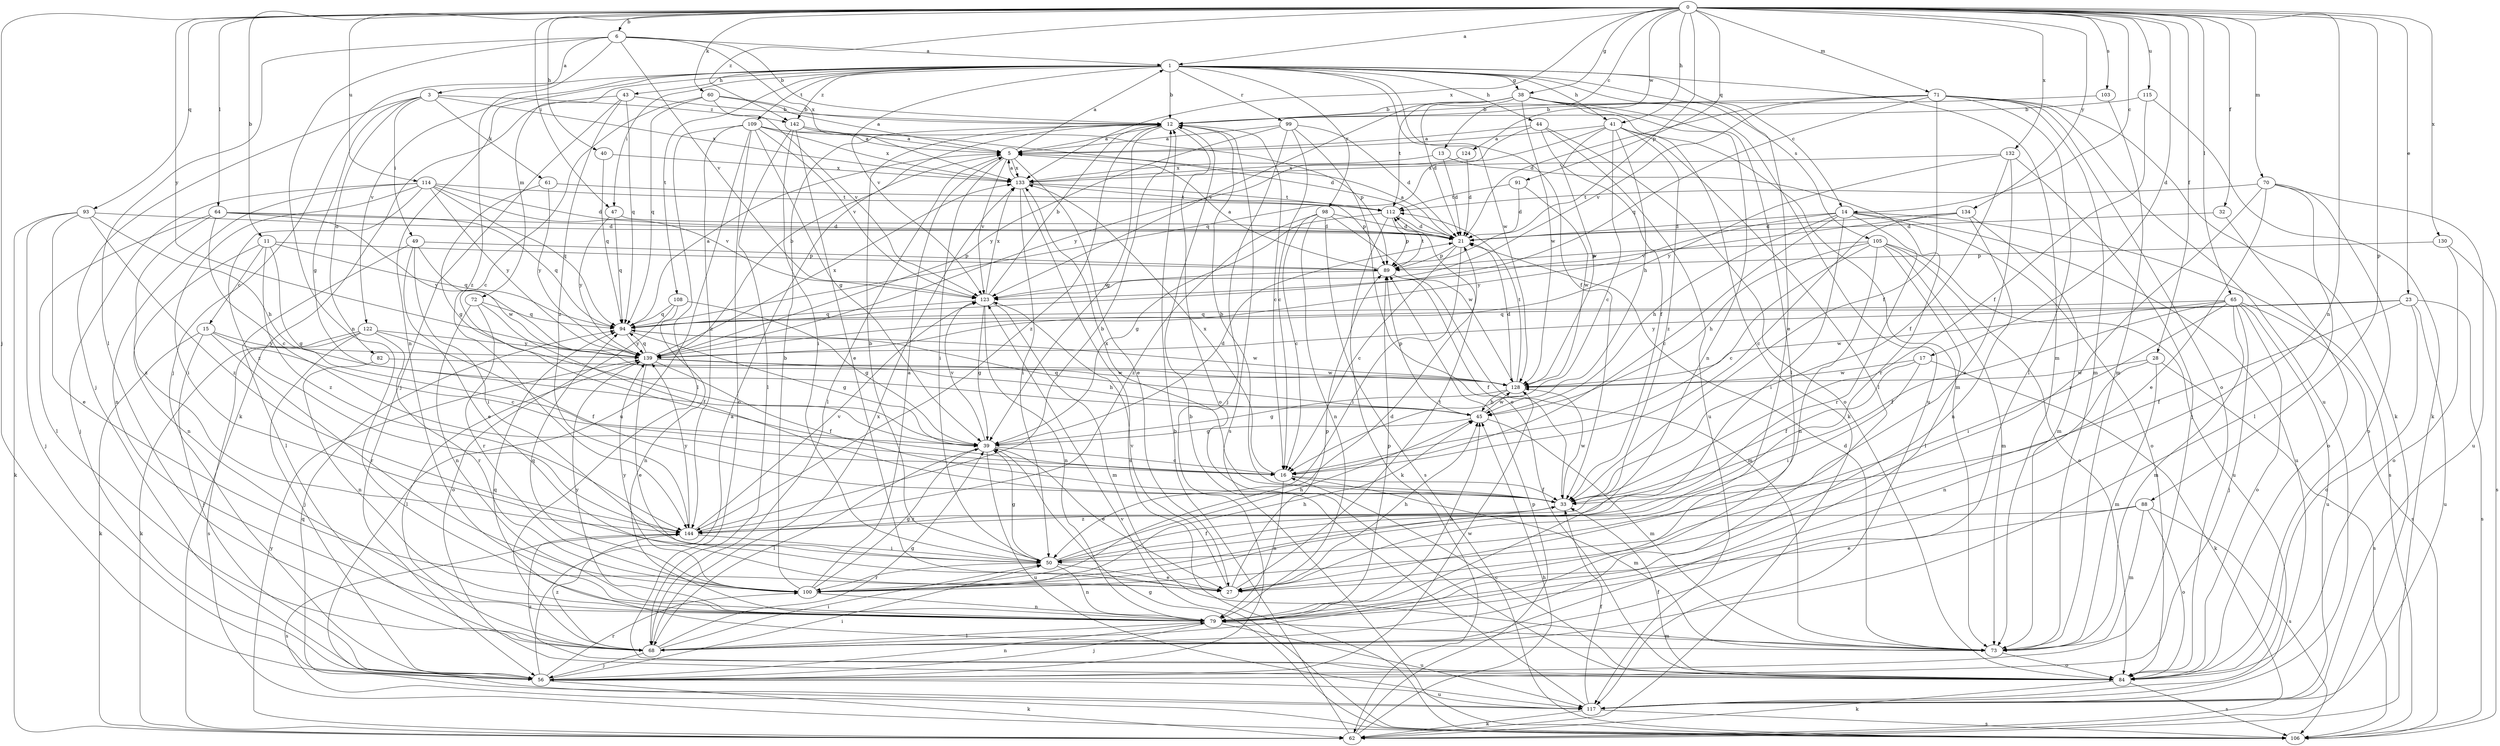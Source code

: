 strict digraph  {
0;
1;
3;
5;
6;
11;
12;
13;
14;
15;
16;
17;
21;
23;
27;
28;
32;
33;
38;
39;
40;
41;
43;
44;
45;
47;
49;
50;
56;
60;
61;
62;
64;
65;
68;
70;
71;
72;
73;
79;
82;
84;
88;
89;
91;
93;
94;
98;
99;
100;
103;
105;
106;
108;
109;
112;
114;
115;
117;
122;
123;
124;
128;
130;
132;
133;
134;
139;
142;
144;
0 -> 1  [label=a];
0 -> 6  [label=b];
0 -> 11  [label=b];
0 -> 13  [label=c];
0 -> 14  [label=c];
0 -> 17  [label=d];
0 -> 23  [label=e];
0 -> 28  [label=f];
0 -> 32  [label=f];
0 -> 38  [label=g];
0 -> 40  [label=h];
0 -> 41  [label=h];
0 -> 47  [label=i];
0 -> 56  [label=j];
0 -> 60  [label=k];
0 -> 64  [label=l];
0 -> 65  [label=l];
0 -> 70  [label=m];
0 -> 71  [label=m];
0 -> 79  [label=n];
0 -> 88  [label=p];
0 -> 89  [label=p];
0 -> 91  [label=q];
0 -> 93  [label=q];
0 -> 103  [label=s];
0 -> 114  [label=u];
0 -> 115  [label=u];
0 -> 124  [label=w];
0 -> 130  [label=x];
0 -> 132  [label=x];
0 -> 133  [label=x];
0 -> 134  [label=y];
0 -> 139  [label=y];
0 -> 142  [label=z];
1 -> 12  [label=b];
1 -> 14  [label=c];
1 -> 27  [label=e];
1 -> 33  [label=f];
1 -> 38  [label=g];
1 -> 41  [label=h];
1 -> 43  [label=h];
1 -> 44  [label=h];
1 -> 47  [label=i];
1 -> 56  [label=j];
1 -> 72  [label=m];
1 -> 73  [label=m];
1 -> 79  [label=n];
1 -> 98  [label=r];
1 -> 99  [label=r];
1 -> 105  [label=s];
1 -> 108  [label=t];
1 -> 109  [label=t];
1 -> 122  [label=v];
1 -> 123  [label=v];
1 -> 128  [label=w];
1 -> 142  [label=z];
3 -> 39  [label=g];
3 -> 49  [label=i];
3 -> 56  [label=j];
3 -> 61  [label=k];
3 -> 82  [label=o];
3 -> 133  [label=x];
3 -> 142  [label=z];
5 -> 1  [label=a];
5 -> 27  [label=e];
5 -> 50  [label=i];
5 -> 68  [label=l];
5 -> 123  [label=v];
5 -> 133  [label=x];
6 -> 1  [label=a];
6 -> 3  [label=a];
6 -> 12  [label=b];
6 -> 68  [label=l];
6 -> 79  [label=n];
6 -> 123  [label=v];
6 -> 133  [label=x];
6 -> 144  [label=z];
11 -> 15  [label=c];
11 -> 39  [label=g];
11 -> 79  [label=n];
11 -> 89  [label=p];
11 -> 94  [label=q];
11 -> 144  [label=z];
12 -> 5  [label=a];
12 -> 16  [label=c];
12 -> 39  [label=g];
12 -> 84  [label=o];
12 -> 106  [label=s];
12 -> 144  [label=z];
13 -> 21  [label=d];
13 -> 100  [label=r];
13 -> 133  [label=x];
14 -> 16  [label=c];
14 -> 21  [label=d];
14 -> 45  [label=h];
14 -> 50  [label=i];
14 -> 84  [label=o];
14 -> 100  [label=r];
14 -> 106  [label=s];
14 -> 117  [label=u];
14 -> 139  [label=y];
15 -> 16  [label=c];
15 -> 56  [label=j];
15 -> 62  [label=k];
15 -> 100  [label=r];
15 -> 139  [label=y];
16 -> 33  [label=f];
16 -> 73  [label=m];
16 -> 79  [label=n];
16 -> 133  [label=x];
17 -> 33  [label=f];
17 -> 50  [label=i];
17 -> 62  [label=k];
17 -> 128  [label=w];
21 -> 5  [label=a];
21 -> 16  [label=c];
21 -> 50  [label=i];
21 -> 89  [label=p];
23 -> 33  [label=f];
23 -> 84  [label=o];
23 -> 94  [label=q];
23 -> 106  [label=s];
23 -> 117  [label=u];
23 -> 139  [label=y];
27 -> 45  [label=h];
27 -> 89  [label=p];
27 -> 112  [label=t];
27 -> 123  [label=v];
28 -> 73  [label=m];
28 -> 79  [label=n];
28 -> 106  [label=s];
28 -> 128  [label=w];
32 -> 21  [label=d];
32 -> 84  [label=o];
33 -> 12  [label=b];
33 -> 128  [label=w];
33 -> 133  [label=x];
33 -> 144  [label=z];
38 -> 12  [label=b];
38 -> 21  [label=d];
38 -> 62  [label=k];
38 -> 68  [label=l];
38 -> 79  [label=n];
38 -> 112  [label=t];
38 -> 117  [label=u];
38 -> 123  [label=v];
38 -> 128  [label=w];
39 -> 16  [label=c];
39 -> 21  [label=d];
39 -> 27  [label=e];
39 -> 68  [label=l];
39 -> 117  [label=u];
39 -> 123  [label=v];
40 -> 94  [label=q];
40 -> 133  [label=x];
41 -> 5  [label=a];
41 -> 16  [label=c];
41 -> 45  [label=h];
41 -> 68  [label=l];
41 -> 73  [label=m];
41 -> 94  [label=q];
41 -> 128  [label=w];
41 -> 144  [label=z];
43 -> 12  [label=b];
43 -> 56  [label=j];
43 -> 62  [label=k];
43 -> 94  [label=q];
43 -> 144  [label=z];
44 -> 5  [label=a];
44 -> 33  [label=f];
44 -> 84  [label=o];
44 -> 117  [label=u];
44 -> 139  [label=y];
45 -> 39  [label=g];
45 -> 73  [label=m];
45 -> 89  [label=p];
45 -> 94  [label=q];
45 -> 128  [label=w];
47 -> 21  [label=d];
47 -> 94  [label=q];
47 -> 139  [label=y];
49 -> 27  [label=e];
49 -> 50  [label=i];
49 -> 68  [label=l];
49 -> 89  [label=p];
49 -> 128  [label=w];
50 -> 12  [label=b];
50 -> 27  [label=e];
50 -> 33  [label=f];
50 -> 39  [label=g];
50 -> 45  [label=h];
50 -> 79  [label=n];
50 -> 100  [label=r];
56 -> 5  [label=a];
56 -> 50  [label=i];
56 -> 62  [label=k];
56 -> 79  [label=n];
56 -> 100  [label=r];
56 -> 117  [label=u];
56 -> 128  [label=w];
60 -> 5  [label=a];
60 -> 12  [label=b];
60 -> 16  [label=c];
60 -> 94  [label=q];
60 -> 123  [label=v];
61 -> 39  [label=g];
61 -> 112  [label=t];
61 -> 139  [label=y];
62 -> 12  [label=b];
62 -> 45  [label=h];
62 -> 89  [label=p];
62 -> 139  [label=y];
64 -> 16  [label=c];
64 -> 21  [label=d];
64 -> 68  [label=l];
64 -> 94  [label=q];
64 -> 139  [label=y];
64 -> 144  [label=z];
65 -> 33  [label=f];
65 -> 50  [label=i];
65 -> 56  [label=j];
65 -> 73  [label=m];
65 -> 84  [label=o];
65 -> 94  [label=q];
65 -> 106  [label=s];
65 -> 117  [label=u];
65 -> 128  [label=w];
68 -> 39  [label=g];
68 -> 50  [label=i];
68 -> 56  [label=j];
68 -> 133  [label=x];
68 -> 144  [label=z];
70 -> 27  [label=e];
70 -> 68  [label=l];
70 -> 84  [label=o];
70 -> 100  [label=r];
70 -> 112  [label=t];
70 -> 117  [label=u];
71 -> 12  [label=b];
71 -> 21  [label=d];
71 -> 33  [label=f];
71 -> 62  [label=k];
71 -> 68  [label=l];
71 -> 73  [label=m];
71 -> 84  [label=o];
71 -> 94  [label=q];
71 -> 117  [label=u];
71 -> 123  [label=v];
72 -> 33  [label=f];
72 -> 79  [label=n];
72 -> 94  [label=q];
72 -> 100  [label=r];
73 -> 21  [label=d];
73 -> 84  [label=o];
73 -> 94  [label=q];
79 -> 45  [label=h];
79 -> 56  [label=j];
79 -> 68  [label=l];
79 -> 73  [label=m];
79 -> 89  [label=p];
79 -> 117  [label=u];
79 -> 139  [label=y];
82 -> 79  [label=n];
82 -> 128  [label=w];
84 -> 16  [label=c];
84 -> 33  [label=f];
84 -> 62  [label=k];
84 -> 106  [label=s];
84 -> 144  [label=z];
88 -> 27  [label=e];
88 -> 73  [label=m];
88 -> 84  [label=o];
88 -> 106  [label=s];
88 -> 144  [label=z];
89 -> 5  [label=a];
89 -> 33  [label=f];
89 -> 73  [label=m];
89 -> 112  [label=t];
89 -> 123  [label=v];
91 -> 21  [label=d];
91 -> 112  [label=t];
91 -> 128  [label=w];
93 -> 21  [label=d];
93 -> 27  [label=e];
93 -> 45  [label=h];
93 -> 56  [label=j];
93 -> 62  [label=k];
93 -> 144  [label=z];
94 -> 5  [label=a];
94 -> 39  [label=g];
94 -> 128  [label=w];
94 -> 139  [label=y];
98 -> 16  [label=c];
98 -> 21  [label=d];
98 -> 79  [label=n];
98 -> 106  [label=s];
98 -> 128  [label=w];
98 -> 144  [label=z];
99 -> 5  [label=a];
99 -> 16  [label=c];
99 -> 21  [label=d];
99 -> 56  [label=j];
99 -> 84  [label=o];
99 -> 139  [label=y];
100 -> 5  [label=a];
100 -> 12  [label=b];
100 -> 21  [label=d];
100 -> 39  [label=g];
100 -> 45  [label=h];
100 -> 79  [label=n];
100 -> 94  [label=q];
100 -> 139  [label=y];
103 -> 12  [label=b];
103 -> 73  [label=m];
105 -> 16  [label=c];
105 -> 45  [label=h];
105 -> 68  [label=l];
105 -> 73  [label=m];
105 -> 79  [label=n];
105 -> 84  [label=o];
105 -> 89  [label=p];
105 -> 117  [label=u];
106 -> 39  [label=g];
106 -> 123  [label=v];
108 -> 39  [label=g];
108 -> 79  [label=n];
108 -> 84  [label=o];
108 -> 94  [label=q];
109 -> 5  [label=a];
109 -> 21  [label=d];
109 -> 39  [label=g];
109 -> 68  [label=l];
109 -> 84  [label=o];
109 -> 117  [label=u];
109 -> 123  [label=v];
109 -> 133  [label=x];
109 -> 144  [label=z];
112 -> 21  [label=d];
112 -> 39  [label=g];
112 -> 62  [label=k];
112 -> 89  [label=p];
114 -> 21  [label=d];
114 -> 50  [label=i];
114 -> 56  [label=j];
114 -> 79  [label=n];
114 -> 94  [label=q];
114 -> 112  [label=t];
114 -> 123  [label=v];
114 -> 139  [label=y];
114 -> 144  [label=z];
115 -> 12  [label=b];
115 -> 33  [label=f];
115 -> 62  [label=k];
117 -> 12  [label=b];
117 -> 33  [label=f];
117 -> 62  [label=k];
117 -> 94  [label=q];
117 -> 106  [label=s];
122 -> 33  [label=f];
122 -> 56  [label=j];
122 -> 62  [label=k];
122 -> 100  [label=r];
122 -> 106  [label=s];
122 -> 139  [label=y];
123 -> 12  [label=b];
123 -> 39  [label=g];
123 -> 73  [label=m];
123 -> 79  [label=n];
123 -> 94  [label=q];
123 -> 133  [label=x];
124 -> 21  [label=d];
124 -> 133  [label=x];
128 -> 21  [label=d];
128 -> 39  [label=g];
128 -> 45  [label=h];
128 -> 112  [label=t];
130 -> 84  [label=o];
130 -> 89  [label=p];
130 -> 106  [label=s];
132 -> 27  [label=e];
132 -> 33  [label=f];
132 -> 56  [label=j];
132 -> 133  [label=x];
132 -> 139  [label=y];
133 -> 5  [label=a];
133 -> 50  [label=i];
133 -> 89  [label=p];
133 -> 106  [label=s];
133 -> 112  [label=t];
134 -> 16  [label=c];
134 -> 21  [label=d];
134 -> 73  [label=m];
134 -> 79  [label=n];
134 -> 123  [label=v];
139 -> 12  [label=b];
139 -> 27  [label=e];
139 -> 33  [label=f];
139 -> 45  [label=h];
139 -> 68  [label=l];
139 -> 94  [label=q];
139 -> 128  [label=w];
139 -> 133  [label=x];
142 -> 5  [label=a];
142 -> 27  [label=e];
142 -> 50  [label=i];
142 -> 68  [label=l];
142 -> 89  [label=p];
144 -> 12  [label=b];
144 -> 50  [label=i];
144 -> 106  [label=s];
144 -> 123  [label=v];
144 -> 139  [label=y];
}
